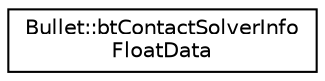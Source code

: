 digraph "Graphical Class Hierarchy"
{
  edge [fontname="Helvetica",fontsize="10",labelfontname="Helvetica",labelfontsize="10"];
  node [fontname="Helvetica",fontsize="10",shape=record];
  rankdir="LR";
  Node1 [label="Bullet::btContactSolverInfo\lFloatData",height=0.2,width=0.4,color="black", fillcolor="white", style="filled",URL="$class_bullet_1_1bt_contact_solver_info_float_data.html"];
}

